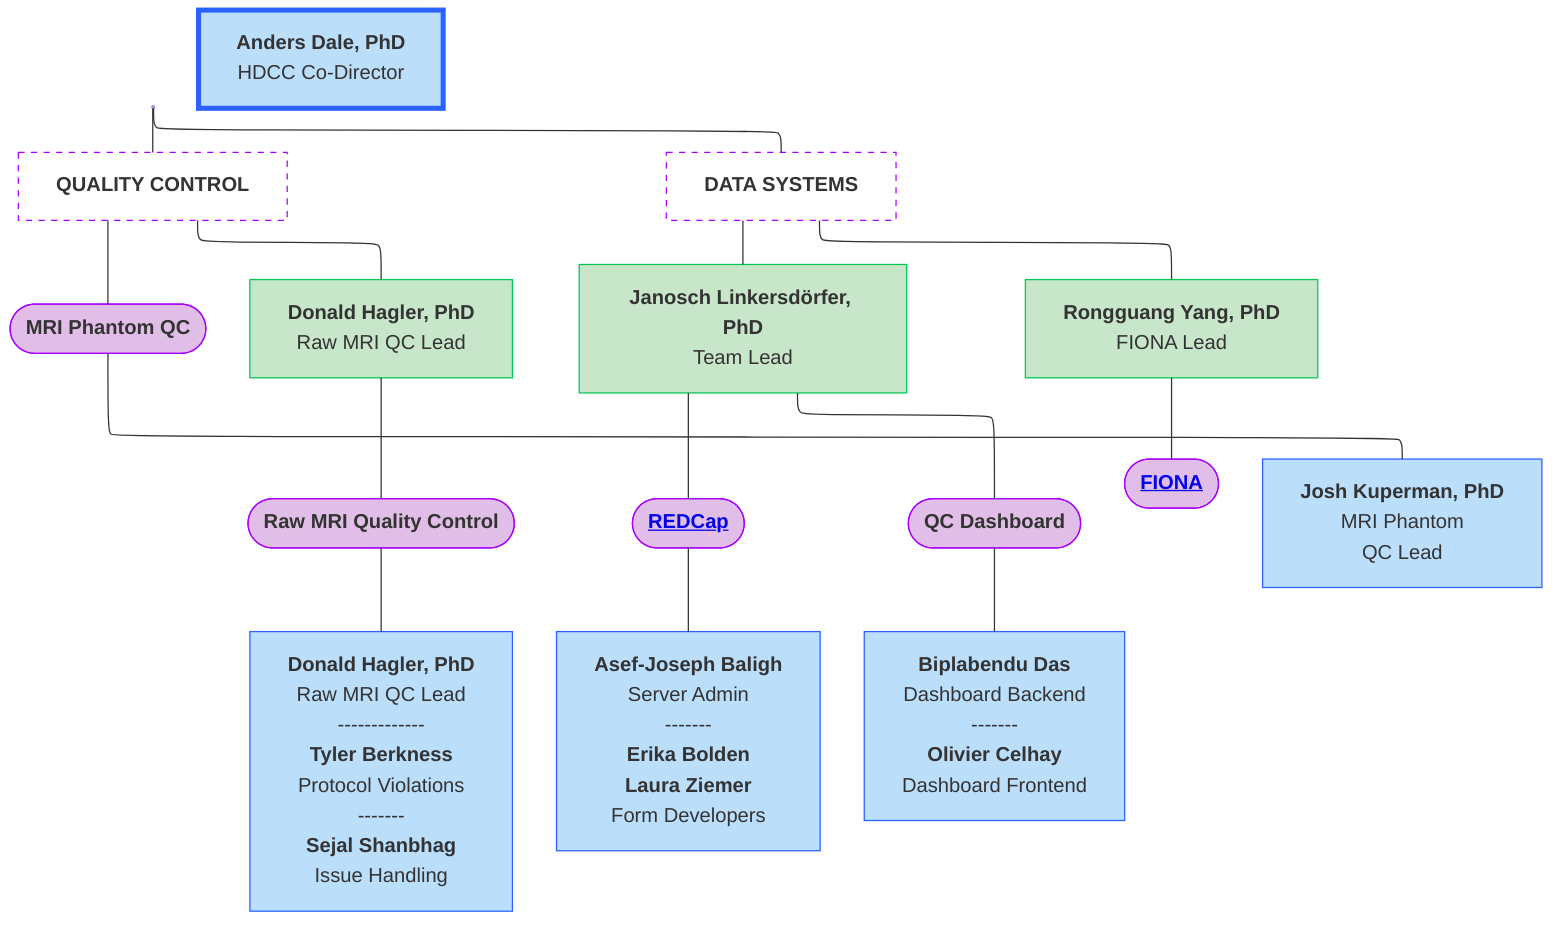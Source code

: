 ---
config:
  layout: elk
---
flowchart TB
    A["<b>Anders Dale, PhD</b><br>PI / Director"] --- QC["<b>QUALITY CONTROL</b>"] & Systems["<b>DATA SYSTEMS</b>"]
    QC --- n3(["<b>MRI Phantom QC</b>"]) & n16@{ label: "<span style=\"--tw-scale-x:\"><b>Donald Hagler, PhD</b></span><br style=\"--tw-scale-x:\"><span style=\"background-color:\">Raw MRI QC Lead</span>" }
    n2(["<b>Raw MRI Quality Control</b>"]) --- n9["<b>Donald Hagler, PhD</b><br>Raw MRI QC Lead
    -------------
    <b>Tyler Berkness</b><br>Protocol Violations
    -------
    <b>Sejal Shanbhag</b><br>Issue Handling"]
    Systems --- n12@{ label: "<span style=\"--tw-scale-x:\"><b>Janosch Linkersdörfer, PhD<br></b>Team Lead</span>" } & n8["<b>Rongguang Yang, PhD</b><br>FIONA Lead"]
    n6@{ label: "<a href=\"../orgcharts/#redcap\" target=\"_top\"><b>REDCap</b></a>" } --- n4["<b>Asef-Joseph Baligh</b><br>Server Admin<br>-------<br><b>Erika Bolden<br>Laura Ziemer</b><br>Form Developers"]
    n12 --- n6 & n13(["<b>QC Dashboard</b>"])
    n8 --- z@{ label: "<a href=\"../orgcharts/#fiona\" target=\"_top\"><b>FIONA</b></a>" }
    n13 --- n15["<b>Biplabendu Das</b><br>Dashboard Backend
    -------
    <b>Olivier Celhay</b><br>Dashboard Frontend"]
    n16 --- n2
    n3 --- n10["<b>Josh Kuperman, PhD</b><br>MRI Phantom<br>QC Lead"]
    n11["<b>Anders Dale, PhD</b><br>HDCC Co-Director"]
    A@{ shape: anchor}
    n16@{ shape: rect}
    n12@{ shape: rect}
    n6@{ shape: stadium}
    z@{ shape: stadium}
    n15@{ shape: rect}
    n11@{ shape: rect}
    style A fill:#BBDEFB,stroke:#2962FF
    style QC fill:#FFFFFF,stroke:#AA00FF,stroke-dasharray: 5 5
    style Systems fill:#ffffff,stroke:#AA00FF,stroke-dasharray: 5 5
    style n3 fill:#E1BEE7,stroke:#AA00FF
    style n16 fill:#C8E6C9,stroke:#00C853
    style n2 fill:#E1BEE7,stroke:#AA00FF
    style n9 fill:#BBDEFB,stroke:#2962FF
    style n12 fill:#C8E6C9,stroke:#00C853
    style n8 fill:#C8E6C9,stroke:#00C853
    style n6 fill:#E1BEE7,stroke:#AA00FF
    style n4 fill:#BBDEFB,stroke:#2962FF
    style n13 fill:#E1BEE7,stroke:#AA00FF
    style z fill:#E1BEE7,stroke:#AA00FF
    style n15 fill:#BBDEFB,stroke:#2962FF
    style n10 fill:#BBDEFB,stroke:#2962FF
    style n11 fill:#BBDEFB,stroke:#2962FF,stroke-width:4px
